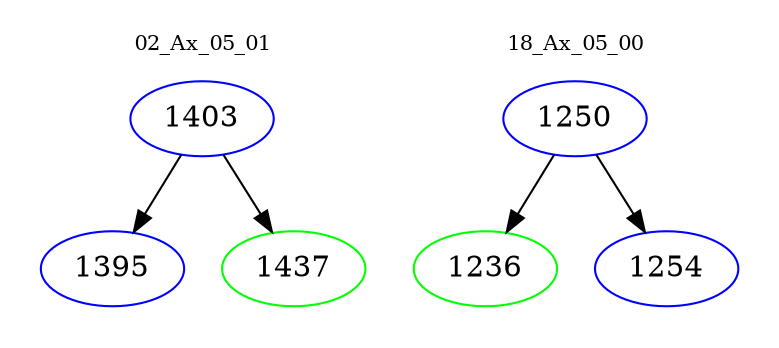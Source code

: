 digraph{
subgraph cluster_0 {
color = white
label = "02_Ax_05_01";
fontsize=10;
T0_1403 [label="1403", color="blue"]
T0_1403 -> T0_1395 [color="black"]
T0_1395 [label="1395", color="blue"]
T0_1403 -> T0_1437 [color="black"]
T0_1437 [label="1437", color="green"]
}
subgraph cluster_1 {
color = white
label = "18_Ax_05_00";
fontsize=10;
T1_1250 [label="1250", color="blue"]
T1_1250 -> T1_1236 [color="black"]
T1_1236 [label="1236", color="green"]
T1_1250 -> T1_1254 [color="black"]
T1_1254 [label="1254", color="blue"]
}
}
